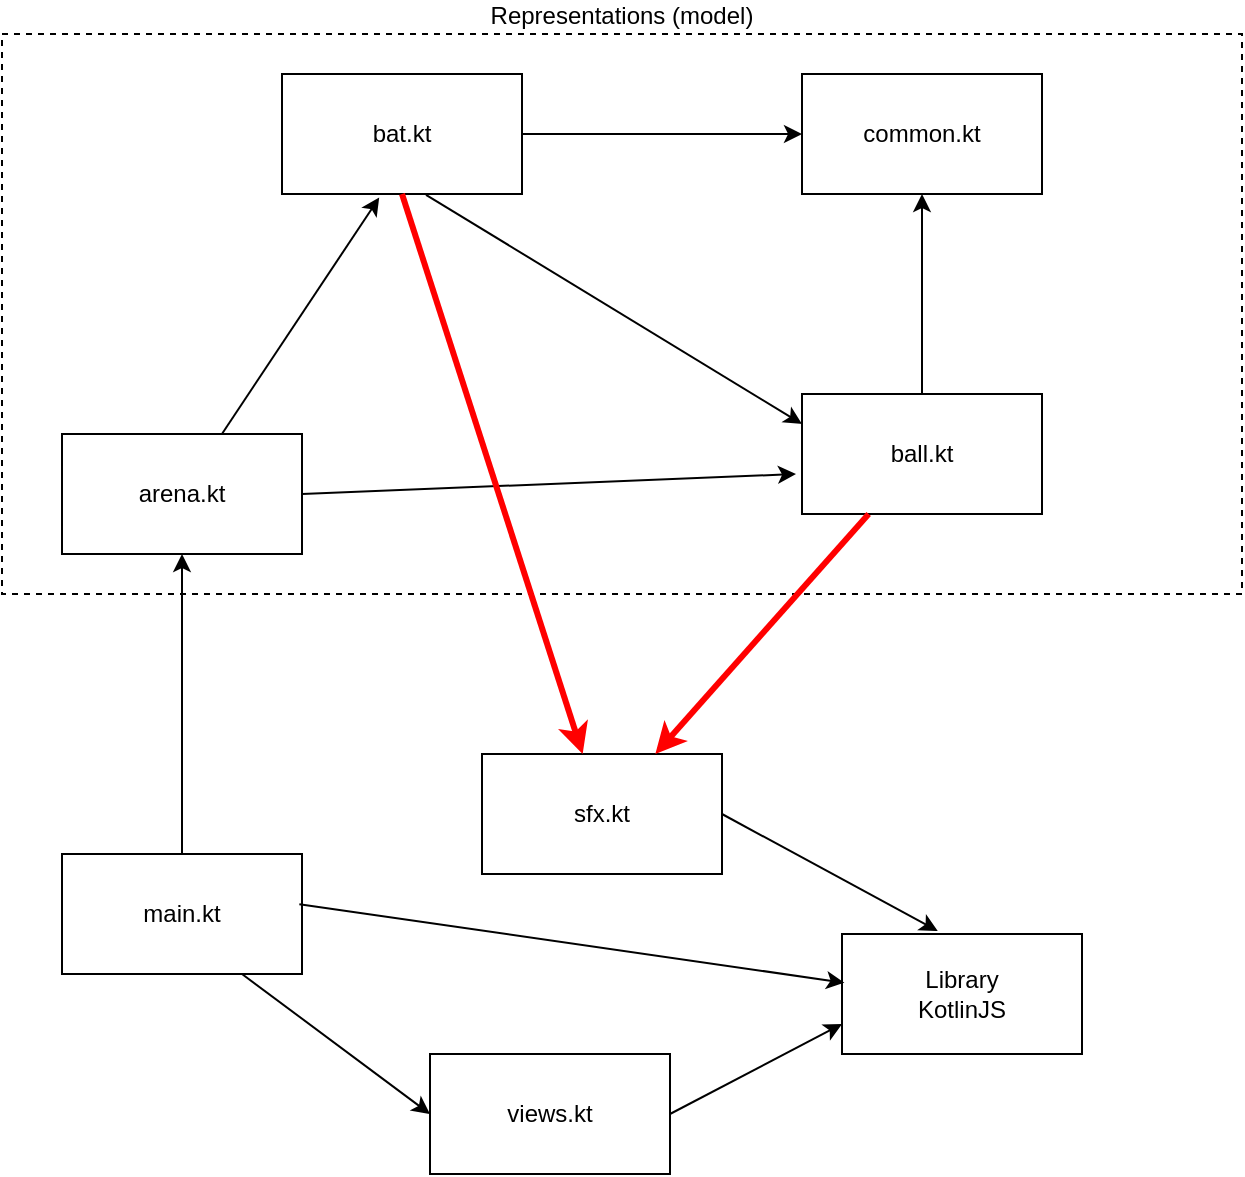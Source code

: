 <mxfile version="13.6.2" type="device"><diagram id="zFv0xgmxQr4rhQrieb6J" name="Page-1"><mxGraphModel dx="988" dy="729" grid="1" gridSize="10" guides="1" tooltips="1" connect="1" arrows="1" fold="1" page="1" pageScale="1" pageWidth="827" pageHeight="1169" math="0" shadow="0"><root><mxCell id="0"/><mxCell id="1" parent="0"/><mxCell id="EhJkiCK2tSgi_8KAgWzd-6" value="Representations (model)" style="rounded=0;whiteSpace=wrap;html=1;align=center;labelPosition=center;verticalLabelPosition=top;verticalAlign=bottom;dashed=1;" vertex="1" parent="1"><mxGeometry x="80" y="60" width="620" height="280" as="geometry"/></mxCell><mxCell id="EhJkiCK2tSgi_8KAgWzd-1" value="common.kt" style="rounded=0;whiteSpace=wrap;html=1;" vertex="1" parent="1"><mxGeometry x="480" y="80" width="120" height="60" as="geometry"/></mxCell><mxCell id="EhJkiCK2tSgi_8KAgWzd-2" value="ball.kt" style="rounded=0;whiteSpace=wrap;html=1;" vertex="1" parent="1"><mxGeometry x="480" y="240" width="120" height="60" as="geometry"/></mxCell><mxCell id="EhJkiCK2tSgi_8KAgWzd-3" value="arena.kt" style="rounded=0;whiteSpace=wrap;html=1;" vertex="1" parent="1"><mxGeometry x="110" y="260" width="120" height="60" as="geometry"/></mxCell><mxCell id="EhJkiCK2tSgi_8KAgWzd-4" value="bat.kt" style="rounded=0;whiteSpace=wrap;html=1;" vertex="1" parent="1"><mxGeometry x="220" y="80" width="120" height="60" as="geometry"/></mxCell><mxCell id="EhJkiCK2tSgi_8KAgWzd-7" value="" style="endArrow=classic;html=1;exitX=1;exitY=0.5;exitDx=0;exitDy=0;entryX=0;entryY=0.5;entryDx=0;entryDy=0;" edge="1" parent="1" source="EhJkiCK2tSgi_8KAgWzd-4" target="EhJkiCK2tSgi_8KAgWzd-1"><mxGeometry width="50" height="50" relative="1" as="geometry"><mxPoint x="430" y="200" as="sourcePoint"/><mxPoint x="480" y="150" as="targetPoint"/></mxGeometry></mxCell><mxCell id="EhJkiCK2tSgi_8KAgWzd-8" value="" style="endArrow=classic;html=1;entryX=0.405;entryY=1.03;entryDx=0;entryDy=0;entryPerimeter=0;" edge="1" parent="1" source="EhJkiCK2tSgi_8KAgWzd-3" target="EhJkiCK2tSgi_8KAgWzd-4"><mxGeometry width="50" height="50" relative="1" as="geometry"><mxPoint x="320" y="140" as="sourcePoint"/><mxPoint x="490" y="120" as="targetPoint"/></mxGeometry></mxCell><mxCell id="EhJkiCK2tSgi_8KAgWzd-9" value="" style="endArrow=classic;html=1;exitX=1;exitY=0.5;exitDx=0;exitDy=0;entryX=-0.025;entryY=0.667;entryDx=0;entryDy=0;entryPerimeter=0;" edge="1" parent="1" source="EhJkiCK2tSgi_8KAgWzd-3" target="EhJkiCK2tSgi_8KAgWzd-2"><mxGeometry width="50" height="50" relative="1" as="geometry"><mxPoint x="209.216" y="300" as="sourcePoint"/><mxPoint x="400" y="250" as="targetPoint"/></mxGeometry></mxCell><mxCell id="EhJkiCK2tSgi_8KAgWzd-10" value="" style="endArrow=classic;html=1;entryX=0;entryY=0.25;entryDx=0;entryDy=0;exitX=0.6;exitY=1.007;exitDx=0;exitDy=0;exitPerimeter=0;" edge="1" parent="1" source="EhJkiCK2tSgi_8KAgWzd-4" target="EhJkiCK2tSgi_8KAgWzd-2"><mxGeometry width="50" height="50" relative="1" as="geometry"><mxPoint x="209.216" y="300" as="sourcePoint"/><mxPoint x="248.6" y="171.8" as="targetPoint"/></mxGeometry></mxCell><mxCell id="EhJkiCK2tSgi_8KAgWzd-11" value="" style="endArrow=classic;html=1;" edge="1" parent="1" source="EhJkiCK2tSgi_8KAgWzd-2" target="EhJkiCK2tSgi_8KAgWzd-1"><mxGeometry width="50" height="50" relative="1" as="geometry"><mxPoint x="320" y="140" as="sourcePoint"/><mxPoint x="490" y="120" as="targetPoint"/></mxGeometry></mxCell><mxCell id="EhJkiCK2tSgi_8KAgWzd-12" value="main.kt" style="rounded=0;whiteSpace=wrap;html=1;" vertex="1" parent="1"><mxGeometry x="110" y="470" width="120" height="60" as="geometry"/></mxCell><mxCell id="EhJkiCK2tSgi_8KAgWzd-13" value="views.kt" style="rounded=0;whiteSpace=wrap;html=1;" vertex="1" parent="1"><mxGeometry x="294" y="570" width="120" height="60" as="geometry"/></mxCell><mxCell id="EhJkiCK2tSgi_8KAgWzd-14" value="sfx.kt" style="rounded=0;whiteSpace=wrap;html=1;" vertex="1" parent="1"><mxGeometry x="320" y="420" width="120" height="60" as="geometry"/></mxCell><mxCell id="EhJkiCK2tSgi_8KAgWzd-15" value="" style="endArrow=classic;html=1;exitX=0.75;exitY=1;exitDx=0;exitDy=0;entryX=0;entryY=0.5;entryDx=0;entryDy=0;" edge="1" parent="1" source="EhJkiCK2tSgi_8KAgWzd-12" target="EhJkiCK2tSgi_8KAgWzd-13"><mxGeometry width="50" height="50" relative="1" as="geometry"><mxPoint x="240" y="300" as="sourcePoint"/><mxPoint x="487" y="290.02" as="targetPoint"/></mxGeometry></mxCell><mxCell id="EhJkiCK2tSgi_8KAgWzd-16" value="" style="endArrow=classic;html=1;exitX=0.5;exitY=0;exitDx=0;exitDy=0;" edge="1" parent="1" source="EhJkiCK2tSgi_8KAgWzd-12" target="EhJkiCK2tSgi_8KAgWzd-3"><mxGeometry width="50" height="50" relative="1" as="geometry"><mxPoint x="210" y="510" as="sourcePoint"/><mxPoint x="490" y="450" as="targetPoint"/></mxGeometry></mxCell><mxCell id="EhJkiCK2tSgi_8KAgWzd-17" value="" style="endArrow=classic;html=1;exitX=0.5;exitY=1;exitDx=0;exitDy=0;fillColor=#f8cecc;strokeColor=#FF0000;strokeWidth=3;" edge="1" parent="1" source="EhJkiCK2tSgi_8KAgWzd-4" target="EhJkiCK2tSgi_8KAgWzd-14"><mxGeometry width="50" height="50" relative="1" as="geometry"><mxPoint x="240" y="510" as="sourcePoint"/><mxPoint x="340" y="595" as="targetPoint"/></mxGeometry></mxCell><mxCell id="EhJkiCK2tSgi_8KAgWzd-18" value="Library&lt;br&gt;KotlinJS" style="rounded=0;whiteSpace=wrap;html=1;" vertex="1" parent="1"><mxGeometry x="500" y="510" width="120" height="60" as="geometry"/></mxCell><mxCell id="EhJkiCK2tSgi_8KAgWzd-19" value="" style="endArrow=classic;html=1;fillColor=#f8cecc;strokeColor=#FF0000;strokeWidth=3;" edge="1" parent="1" source="EhJkiCK2tSgi_8KAgWzd-2" target="EhJkiCK2tSgi_8KAgWzd-14"><mxGeometry width="50" height="50" relative="1" as="geometry"><mxPoint x="290" y="150" as="sourcePoint"/><mxPoint x="425.938" y="440" as="targetPoint"/></mxGeometry></mxCell><mxCell id="EhJkiCK2tSgi_8KAgWzd-20" value="" style="endArrow=classic;html=1;exitX=1;exitY=0.5;exitDx=0;exitDy=0;entryX=0.399;entryY=-0.025;entryDx=0;entryDy=0;entryPerimeter=0;" edge="1" parent="1" source="EhJkiCK2tSgi_8KAgWzd-14" target="EhJkiCK2tSgi_8KAgWzd-18"><mxGeometry width="50" height="50" relative="1" as="geometry"><mxPoint x="240" y="510" as="sourcePoint"/><mxPoint x="340" y="595" as="targetPoint"/></mxGeometry></mxCell><mxCell id="EhJkiCK2tSgi_8KAgWzd-21" value="" style="endArrow=classic;html=1;exitX=1;exitY=0.5;exitDx=0;exitDy=0;entryX=0;entryY=0.75;entryDx=0;entryDy=0;" edge="1" parent="1" source="EhJkiCK2tSgi_8KAgWzd-13" target="EhJkiCK2tSgi_8KAgWzd-18"><mxGeometry width="50" height="50" relative="1" as="geometry"><mxPoint x="454.52" y="501.02" as="sourcePoint"/><mxPoint x="549.52" y="556" as="targetPoint"/></mxGeometry></mxCell><mxCell id="EhJkiCK2tSgi_8KAgWzd-22" value="" style="endArrow=classic;html=1;exitX=0.989;exitY=0.419;exitDx=0;exitDy=0;entryX=0.01;entryY=0.406;entryDx=0;entryDy=0;exitPerimeter=0;entryPerimeter=0;" edge="1" parent="1" source="EhJkiCK2tSgi_8KAgWzd-12" target="EhJkiCK2tSgi_8KAgWzd-18"><mxGeometry width="50" height="50" relative="1" as="geometry"><mxPoint x="460" y="595" as="sourcePoint"/><mxPoint x="550" y="565" as="targetPoint"/></mxGeometry></mxCell></root></mxGraphModel></diagram></mxfile>